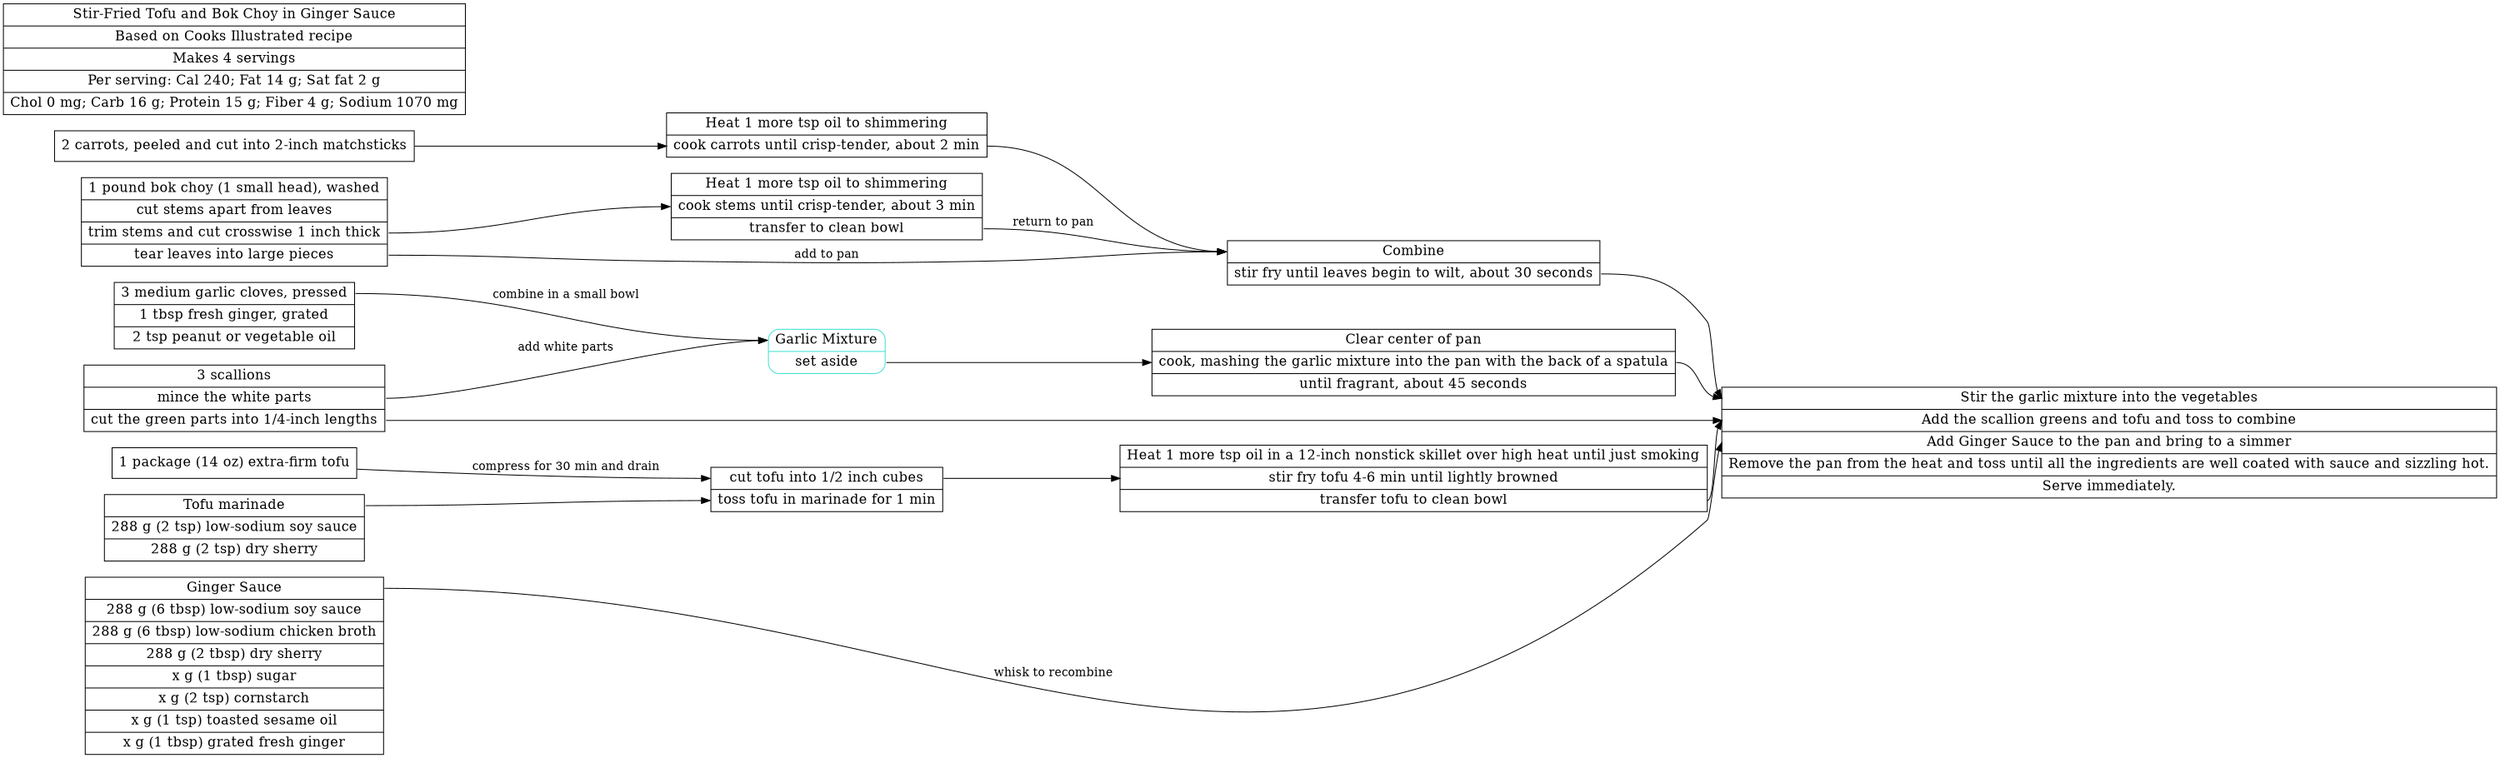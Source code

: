 digraph "Stir-Fried Tofu and Bok Choy in Ginger Sauce" {
graph [ rankdir = "LR", ranksep = .1, size = 20 ];
node [ fontsize = "16" shape = "record" ];
subgraph {
rank = same; GingerSauce; BokChoy; Tofu; Marinade; Scallions; Carrots
}

"GingerSauce" [
label = "<f0> Ginger Sauce| <f1> 288 g (6 tbsp) low-sodium soy sauce| 288 g (6 tbsp) low-sodium chicken broth| 288 g (2 tbsp) dry sherry| x g (1 tbsp) sugar| x g (2 tsp) cornstarch| x g (1 tsp) toasted sesame oil| x g (1 tbsp) grated fresh ginger  "
];

"Tofu" [label = "<f0> 1 package (14 oz) extra-firm tofu"];
"Tofu":f0 -> "Tofu1":f0 [label = "compress for 30 min and drain" ];
"Tofu1" [label = "<f0> cut tofu into 1/2 inch cubes | <f1> toss tofu in marinade for 1 min"];
"Marinade":f0 -> "Tofu1":f1 [];
"Tofu2" [label = "<f0> Heat 1 more tsp oil in a 12-inch nonstick skillet over high heat until just smoking | <f1> stir fry tofu 4-6 min until lightly browned| <f2> transfer tofu to clean bowl"];
"Tofu1":f0 -> "Tofu2":f1 [];


"Marinade" [
label = "<f0> Tofu marinade | 288 g (2 tsp) low-sodium soy sauce| 288 g (2 tsp) dry sherry"
];

"Scallions" [ label = "<f0> 3 scallions| <f1> mince the white parts| <f2> cut the green parts into 1/4-inch lengths" ];

"GarlicMixture" [ label = "<f0> 3 medium garlic cloves, pressed | 1 tbsp fresh ginger, grated| 2 tsp peanut or vegetable oil" ];
"GarlicMixture":f0 -> "GarlicMixture1":f0 [label = "combine in a small bowl"];
"GarlicMixture1" [label = "<f0> Garlic Mixture| <f1> set aside" , style=rounded, color=turquoise ];

"Scallions":f1 -> "GarlicMixture1":f0 [label = "add white parts" ];


"BokChoy" [ label = "<f0> 1 pound bok choy (1 small head), washed| cut stems apart from leaves| <f2> trim stems and cut crosswise 1 inch thick| <f3> tear leaves into large pieces"];
"CookBokChoyStems" [ label = "<f0> Heat 1 more tsp oil to shimmering|<f1> cook stems until crisp-tender, about 3 min| <f2> transfer to clean bowl"];
"BokChoy":f2 -> "CookBokChoyStems":f1 [label = "" ];

"Carrots" [ label = "<f0> 2 carrots, peeled and cut into 2-inch matchsticks"];
"CookCarrots" [ label = "<f0> Heat 1 more tsp oil to shimmering|<f1> cook carrots until crisp-tender, about 2 min"];
"Carrots":f0 -> "CookCarrots":f1 [label = "" ];

"CookBokAndCar" [ label = "<f0> Combine| <f1> stir fry until leaves begin to wilt, about 30 seconds"];
"CookCarrots":f1 -> "CookBokAndCar":f0 [label = "" ];
"BokChoy":f3 -> "CookBokAndCar":f0 [label = "add to pan" ];
"CookBokChoyStems":f2 -> "CookBokAndCar":f0 [label = "return to pan" ];


"CookGarlic" [ label = "<f0> Clear center of pan| <f1> cook, mashing the garlic mixture into the pan with the back of a spatula| until fragrant, about 45 seconds"];
"GarlicMixture1":f1 -> "CookGarlic":f1 [label = "" ];

"CombineAll" [ label = "<f0> Stir the garlic mixture into the vegetables| <f1> Add the scallion greens and tofu and toss to combine| <f2> Add Ginger Sauce to the pan and bring to a simmer| Remove the pan from the heat and toss until all the ingredients are well coated with sauce and sizzling hot.| Serve immediately."];

"CookGarlic":f1 -> "CombineAll":f0 [label = "" ];
"CookBokAndCar":f1 -> "CombineAll":f0 [label = "" ];
"Scallions":f2 -> "CombineAll":f1 [label = "" ];
"Tofu2":f2 -> "CombineAll":f1 [label = "" ];
"GingerSauce":f0 -> "CombineAll":f2 [label = "whisk to recombine" ];


subgraph {
notes;
}
"notes" [ label = "Stir-Fried Tofu and Bok Choy in Ginger Sauce|Based on Cooks Illustrated recipe| Makes 4 servings| Per serving: Cal 240; Fat 14 g; Sat fat 2 g| Chol 0 mg; Carb 16 g; Protein 15 g; Fiber 4 g; Sodium 1070 mg" ];
}
